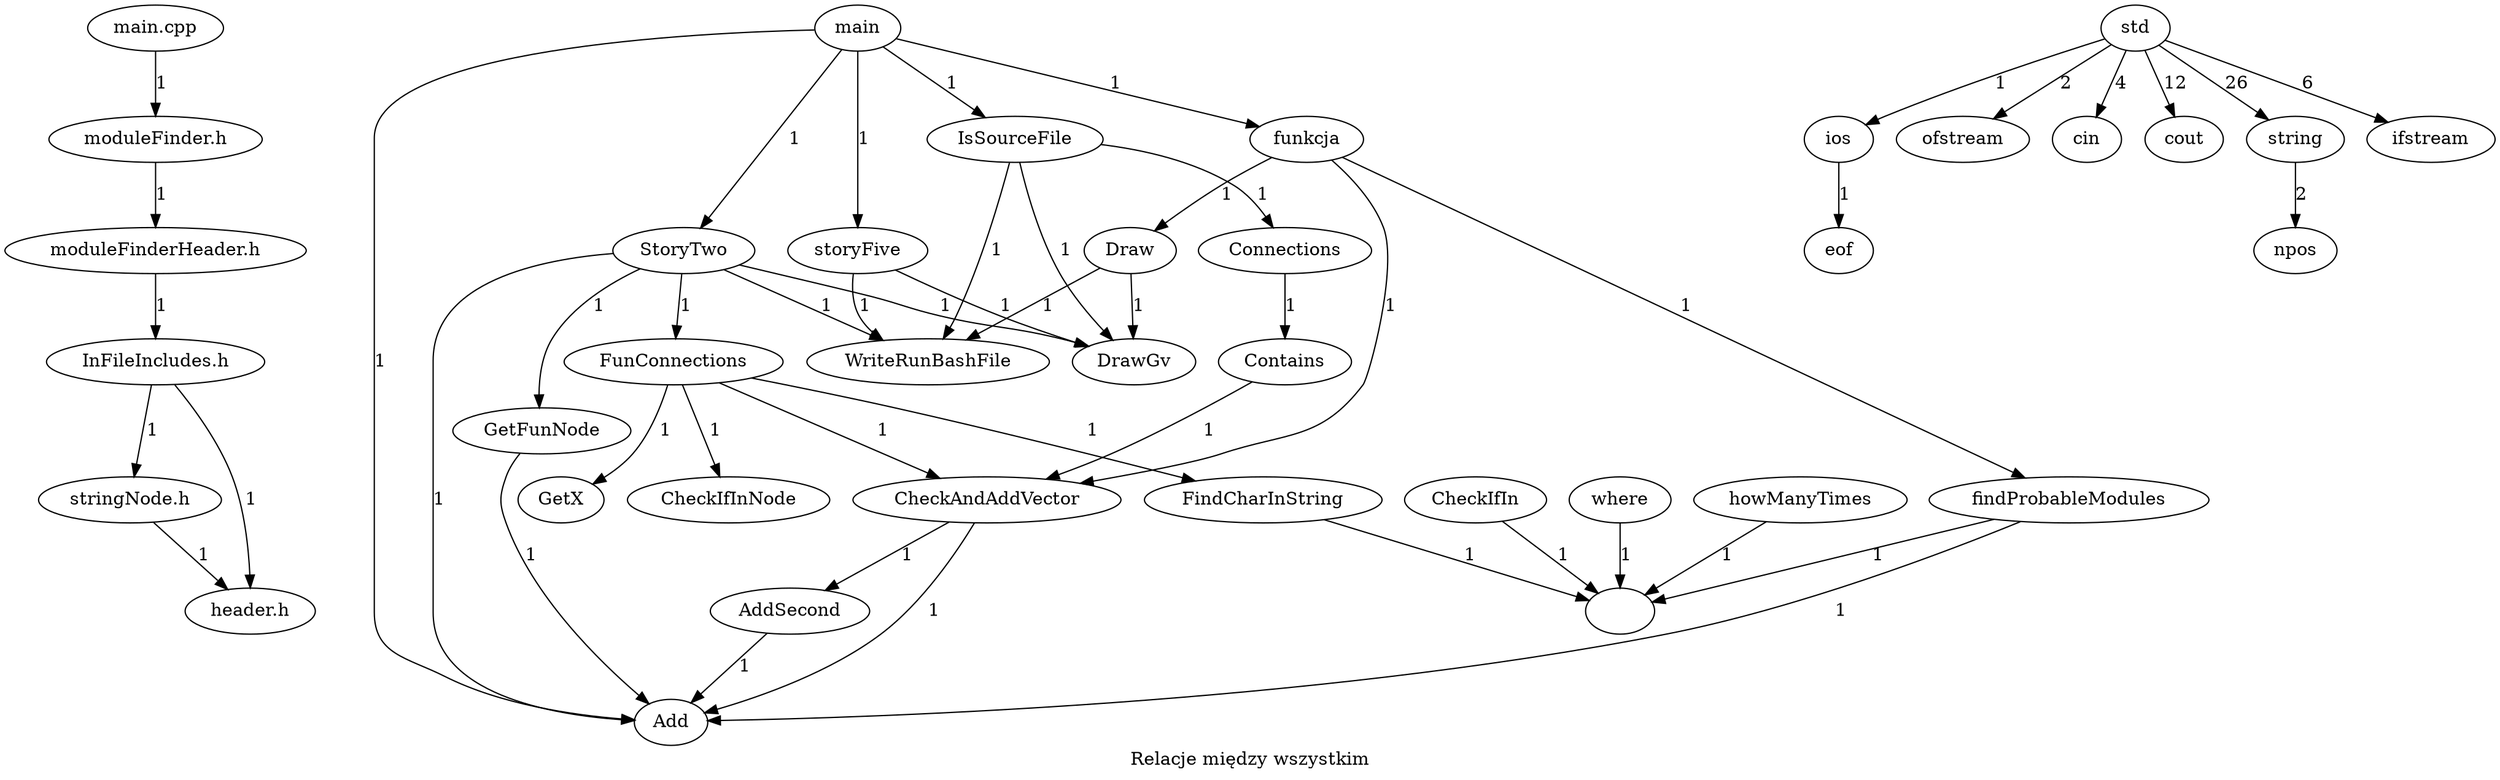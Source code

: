 digraph foo{
label ="Relacje między wszystkim""moduleFinder.h"->"moduleFinderHeader.h" [label = "1"];
"moduleFinderHeader.h"->"InFileIncludes.h" [label = "1"];
"stringNode.h"->"header.h" [label = "1"];
"main.cpp"->"moduleFinder.h" [label = "1"];
"InFileIncludes.h"->"stringNode.h" [label = "1"];
"InFileIncludes.h"->"header.h" [label = "1"];
"main"->"Add" [label = "1"];
"main"->"IsSourceFile" [label = "1"];
"main"->"StoryTwo" [label = "1"];
"main"->"storyFive" [label = "1"];
"main"->"funkcja" [label = "1"];
"AddSecond"->"Add" [label = "1"];
"FindCharInString"->"" [label = "1"];
"CheckIfIn"->"" [label = "1"];
"where"->"" [label = "1"];
"howManyTimes"->"" [label = "1"];
"IsSourceFile"->"Connections" [label = "1"];
"IsSourceFile"->"WriteRunBashFile" [label = "1"];
"IsSourceFile"->"DrawGv" [label = "1"];
"Contains"->"CheckAndAddVector" [label = "1"];
"Connections"->"Contains" [label = "1"];
"GetFunNode"->"Add" [label = "1"];
"StoryTwo"->"Add" [label = "1"];
"StoryTwo"->"WriteRunBashFile" [label = "1"];
"StoryTwo"->"GetFunNode" [label = "1"];
"StoryTwo"->"FunConnections" [label = "1"];
"StoryTwo"->"DrawGv" [label = "1"];
"FunConnections"->"GetX" [label = "1"];
"FunConnections"->"CheckIfInNode" [label = "1"];
"FunConnections"->"FindCharInString" [label = "1"];
"FunConnections"->"CheckAndAddVector" [label = "1"];
"CheckAndAddVector"->"Add" [label = "1"];
"CheckAndAddVector"->"AddSecond" [label = "1"];
"storyFive"->"WriteRunBashFile" [label = "1"];
"storyFive"->"DrawGv" [label = "1"];
"funkcja"->"CheckAndAddVector" [label = "1"];
"funkcja"->"findProbableModules" [label = "1"];
"funkcja"->"Draw" [label = "1"];
"findProbableModules"->"" [label = "1"];
"findProbableModules"->"Add" [label = "1"];
"Draw"->"WriteRunBashFile" [label = "1"];
"Draw"->"DrawGv" [label = "1"];
"std"->"ios" [label = "1"];
"std"->"ofstream" [label = "2"];
"std"->"cin" [label = "4"];
"std"->"cout" [label = "12"];
"std"->"string" [label = "26"];
"std"->"ifstream" [label = "6"];
"string"->"npos" [label = "2"];
"ios"->"eof" [label = "1"];
}